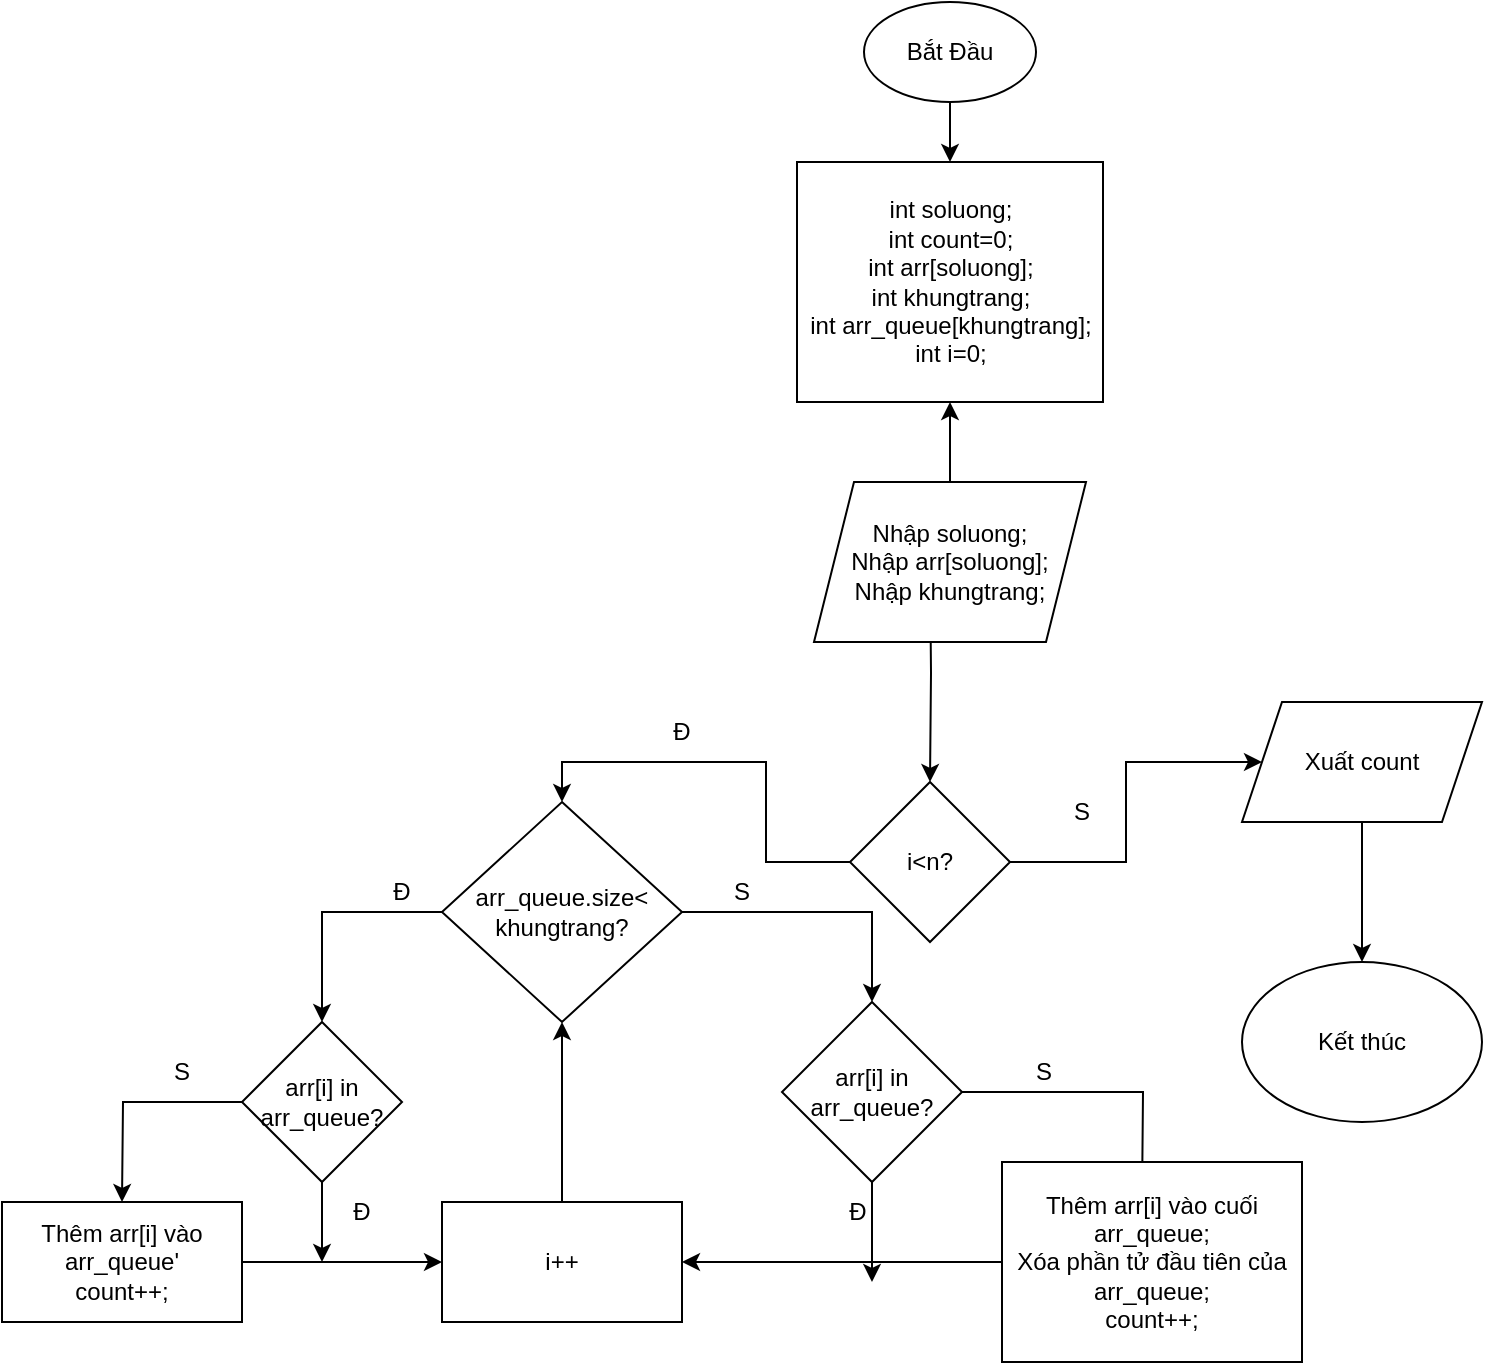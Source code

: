 <mxfile version="20.7.4" type="github">
  <diagram id="C5RBs43oDa-KdzZeNtuy" name="Page-1">
    <mxGraphModel dx="2501" dy="795" grid="1" gridSize="10" guides="1" tooltips="1" connect="1" arrows="1" fold="1" page="1" pageScale="1" pageWidth="827" pageHeight="1169" math="0" shadow="0">
      <root>
        <mxCell id="WIyWlLk6GJQsqaUBKTNV-0" />
        <mxCell id="WIyWlLk6GJQsqaUBKTNV-1" parent="WIyWlLk6GJQsqaUBKTNV-0" />
        <mxCell id="mfc4kneGcmuvhEs4_QGk-2" style="edgeStyle=orthogonalEdgeStyle;rounded=0;orthogonalLoop=1;jettySize=auto;html=1;entryX=0.5;entryY=0;entryDx=0;entryDy=0;" edge="1" parent="WIyWlLk6GJQsqaUBKTNV-1" source="mfc4kneGcmuvhEs4_QGk-0" target="mfc4kneGcmuvhEs4_QGk-1">
          <mxGeometry relative="1" as="geometry" />
        </mxCell>
        <mxCell id="mfc4kneGcmuvhEs4_QGk-0" value="Bắt Đầu" style="ellipse;whiteSpace=wrap;html=1;" vertex="1" parent="WIyWlLk6GJQsqaUBKTNV-1">
          <mxGeometry x="291" y="20" width="86" height="50" as="geometry" />
        </mxCell>
        <mxCell id="mfc4kneGcmuvhEs4_QGk-26" style="edgeStyle=orthogonalEdgeStyle;rounded=0;orthogonalLoop=1;jettySize=auto;html=1;" edge="1" parent="WIyWlLk6GJQsqaUBKTNV-1" target="mfc4kneGcmuvhEs4_QGk-3">
          <mxGeometry relative="1" as="geometry">
            <mxPoint x="324" y="300" as="sourcePoint" />
          </mxGeometry>
        </mxCell>
        <mxCell id="mfc4kneGcmuvhEs4_QGk-1" value="&lt;div&gt;int soluong;&lt;/div&gt;&lt;div&gt;int count=0;&lt;/div&gt;&lt;div&gt;int arr[soluong];&lt;/div&gt;&lt;div&gt;int khungtrang;&lt;/div&gt;&lt;div&gt;int arr_queue[khungtrang];&lt;/div&gt;&lt;div&gt;int i=0;&lt;br&gt;&lt;/div&gt;" style="rounded=0;whiteSpace=wrap;html=1;" vertex="1" parent="WIyWlLk6GJQsqaUBKTNV-1">
          <mxGeometry x="257.5" y="100" width="153" height="120" as="geometry" />
        </mxCell>
        <mxCell id="mfc4kneGcmuvhEs4_QGk-7" style="edgeStyle=orthogonalEdgeStyle;rounded=0;orthogonalLoop=1;jettySize=auto;html=1;entryX=0.5;entryY=0;entryDx=0;entryDy=0;" edge="1" parent="WIyWlLk6GJQsqaUBKTNV-1" source="mfc4kneGcmuvhEs4_QGk-3" target="mfc4kneGcmuvhEs4_QGk-6">
          <mxGeometry relative="1" as="geometry" />
        </mxCell>
        <mxCell id="mfc4kneGcmuvhEs4_QGk-24" style="edgeStyle=orthogonalEdgeStyle;rounded=0;orthogonalLoop=1;jettySize=auto;html=1;entryX=0;entryY=0.5;entryDx=0;entryDy=0;" edge="1" parent="WIyWlLk6GJQsqaUBKTNV-1" source="mfc4kneGcmuvhEs4_QGk-3" target="mfc4kneGcmuvhEs4_QGk-4">
          <mxGeometry relative="1" as="geometry" />
        </mxCell>
        <mxCell id="mfc4kneGcmuvhEs4_QGk-3" value="i&amp;lt;n?" style="rhombus;whiteSpace=wrap;html=1;" vertex="1" parent="WIyWlLk6GJQsqaUBKTNV-1">
          <mxGeometry x="284" y="410" width="80" height="80" as="geometry" />
        </mxCell>
        <mxCell id="mfc4kneGcmuvhEs4_QGk-25" style="edgeStyle=orthogonalEdgeStyle;rounded=0;orthogonalLoop=1;jettySize=auto;html=1;entryX=0.5;entryY=0;entryDx=0;entryDy=0;" edge="1" parent="WIyWlLk6GJQsqaUBKTNV-1" source="mfc4kneGcmuvhEs4_QGk-4" target="mfc4kneGcmuvhEs4_QGk-5">
          <mxGeometry relative="1" as="geometry" />
        </mxCell>
        <mxCell id="mfc4kneGcmuvhEs4_QGk-4" value="Xuất count" style="shape=parallelogram;perimeter=parallelogramPerimeter;whiteSpace=wrap;html=1;fixedSize=1;" vertex="1" parent="WIyWlLk6GJQsqaUBKTNV-1">
          <mxGeometry x="480" y="370" width="120" height="60" as="geometry" />
        </mxCell>
        <mxCell id="mfc4kneGcmuvhEs4_QGk-5" value="Kết thúc" style="ellipse;whiteSpace=wrap;html=1;" vertex="1" parent="WIyWlLk6GJQsqaUBKTNV-1">
          <mxGeometry x="480" y="500" width="120" height="80" as="geometry" />
        </mxCell>
        <mxCell id="mfc4kneGcmuvhEs4_QGk-10" style="edgeStyle=orthogonalEdgeStyle;rounded=0;orthogonalLoop=1;jettySize=auto;html=1;entryX=0.5;entryY=0;entryDx=0;entryDy=0;" edge="1" parent="WIyWlLk6GJQsqaUBKTNV-1" source="mfc4kneGcmuvhEs4_QGk-6" target="mfc4kneGcmuvhEs4_QGk-9">
          <mxGeometry relative="1" as="geometry" />
        </mxCell>
        <mxCell id="mfc4kneGcmuvhEs4_QGk-11" style="edgeStyle=orthogonalEdgeStyle;rounded=0;orthogonalLoop=1;jettySize=auto;html=1;entryX=0.5;entryY=0;entryDx=0;entryDy=0;" edge="1" parent="WIyWlLk6GJQsqaUBKTNV-1" source="mfc4kneGcmuvhEs4_QGk-6" target="mfc4kneGcmuvhEs4_QGk-8">
          <mxGeometry relative="1" as="geometry" />
        </mxCell>
        <mxCell id="mfc4kneGcmuvhEs4_QGk-6" value="&lt;div&gt;arr_queue.size&amp;lt;&lt;/div&gt;&lt;div&gt;khungtrang?&lt;br&gt;&lt;/div&gt;" style="rhombus;whiteSpace=wrap;html=1;" vertex="1" parent="WIyWlLk6GJQsqaUBKTNV-1">
          <mxGeometry x="80" y="420" width="120" height="110" as="geometry" />
        </mxCell>
        <mxCell id="mfc4kneGcmuvhEs4_QGk-19" style="edgeStyle=orthogonalEdgeStyle;rounded=0;orthogonalLoop=1;jettySize=auto;html=1;" edge="1" parent="WIyWlLk6GJQsqaUBKTNV-1" source="mfc4kneGcmuvhEs4_QGk-8">
          <mxGeometry relative="1" as="geometry">
            <mxPoint x="430" y="620" as="targetPoint" />
          </mxGeometry>
        </mxCell>
        <mxCell id="mfc4kneGcmuvhEs4_QGk-33" style="edgeStyle=orthogonalEdgeStyle;rounded=0;orthogonalLoop=1;jettySize=auto;html=1;" edge="1" parent="WIyWlLk6GJQsqaUBKTNV-1" source="mfc4kneGcmuvhEs4_QGk-8">
          <mxGeometry relative="1" as="geometry">
            <mxPoint x="295" y="660" as="targetPoint" />
          </mxGeometry>
        </mxCell>
        <mxCell id="mfc4kneGcmuvhEs4_QGk-8" value="arr[i] in arr_queue?" style="rhombus;whiteSpace=wrap;html=1;" vertex="1" parent="WIyWlLk6GJQsqaUBKTNV-1">
          <mxGeometry x="250" y="520" width="90" height="90" as="geometry" />
        </mxCell>
        <mxCell id="mfc4kneGcmuvhEs4_QGk-14" style="edgeStyle=orthogonalEdgeStyle;rounded=0;orthogonalLoop=1;jettySize=auto;html=1;" edge="1" parent="WIyWlLk6GJQsqaUBKTNV-1" source="mfc4kneGcmuvhEs4_QGk-9">
          <mxGeometry relative="1" as="geometry">
            <mxPoint x="-80" y="620" as="targetPoint" />
          </mxGeometry>
        </mxCell>
        <mxCell id="mfc4kneGcmuvhEs4_QGk-17" style="edgeStyle=orthogonalEdgeStyle;rounded=0;orthogonalLoop=1;jettySize=auto;html=1;" edge="1" parent="WIyWlLk6GJQsqaUBKTNV-1" source="mfc4kneGcmuvhEs4_QGk-9">
          <mxGeometry relative="1" as="geometry">
            <mxPoint x="20" y="650" as="targetPoint" />
          </mxGeometry>
        </mxCell>
        <mxCell id="mfc4kneGcmuvhEs4_QGk-9" value="arr[i] in arr_queue?" style="rhombus;whiteSpace=wrap;html=1;" vertex="1" parent="WIyWlLk6GJQsqaUBKTNV-1">
          <mxGeometry x="-20" y="530" width="80" height="80" as="geometry" />
        </mxCell>
        <mxCell id="mfc4kneGcmuvhEs4_QGk-16" style="edgeStyle=orthogonalEdgeStyle;rounded=0;orthogonalLoop=1;jettySize=auto;html=1;entryX=0;entryY=0.5;entryDx=0;entryDy=0;" edge="1" parent="WIyWlLk6GJQsqaUBKTNV-1" source="mfc4kneGcmuvhEs4_QGk-13" target="mfc4kneGcmuvhEs4_QGk-15">
          <mxGeometry relative="1" as="geometry" />
        </mxCell>
        <mxCell id="mfc4kneGcmuvhEs4_QGk-13" value="&lt;div&gt;Thêm arr[i] vào arr_queue&#39;&lt;/div&gt;&lt;div&gt;count++;&lt;br&gt;&lt;/div&gt;" style="rounded=0;whiteSpace=wrap;html=1;" vertex="1" parent="WIyWlLk6GJQsqaUBKTNV-1">
          <mxGeometry x="-140" y="620" width="120" height="60" as="geometry" />
        </mxCell>
        <mxCell id="mfc4kneGcmuvhEs4_QGk-35" style="edgeStyle=orthogonalEdgeStyle;rounded=0;orthogonalLoop=1;jettySize=auto;html=1;entryX=0.5;entryY=1;entryDx=0;entryDy=0;" edge="1" parent="WIyWlLk6GJQsqaUBKTNV-1" source="mfc4kneGcmuvhEs4_QGk-15" target="mfc4kneGcmuvhEs4_QGk-6">
          <mxGeometry relative="1" as="geometry" />
        </mxCell>
        <mxCell id="mfc4kneGcmuvhEs4_QGk-15" value="i++" style="rounded=0;whiteSpace=wrap;html=1;" vertex="1" parent="WIyWlLk6GJQsqaUBKTNV-1">
          <mxGeometry x="80" y="620" width="120" height="60" as="geometry" />
        </mxCell>
        <mxCell id="mfc4kneGcmuvhEs4_QGk-21" style="edgeStyle=orthogonalEdgeStyle;rounded=0;orthogonalLoop=1;jettySize=auto;html=1;entryX=1;entryY=0.5;entryDx=0;entryDy=0;" edge="1" parent="WIyWlLk6GJQsqaUBKTNV-1" source="mfc4kneGcmuvhEs4_QGk-20" target="mfc4kneGcmuvhEs4_QGk-15">
          <mxGeometry relative="1" as="geometry" />
        </mxCell>
        <mxCell id="mfc4kneGcmuvhEs4_QGk-20" value="&lt;div&gt;Thêm arr[i] vào cuối arr_queue;&lt;/div&gt;&lt;div&gt;Xóa phần tử đầu tiên của arr_queue;&lt;/div&gt;&lt;div&gt;count++;&lt;br&gt;&lt;/div&gt;" style="rounded=0;whiteSpace=wrap;html=1;" vertex="1" parent="WIyWlLk6GJQsqaUBKTNV-1">
          <mxGeometry x="360" y="600" width="150" height="100" as="geometry" />
        </mxCell>
        <mxCell id="mfc4kneGcmuvhEs4_QGk-45" style="edgeStyle=orthogonalEdgeStyle;rounded=0;orthogonalLoop=1;jettySize=auto;html=1;" edge="1" parent="WIyWlLk6GJQsqaUBKTNV-1" source="mfc4kneGcmuvhEs4_QGk-27" target="mfc4kneGcmuvhEs4_QGk-1">
          <mxGeometry relative="1" as="geometry" />
        </mxCell>
        <mxCell id="mfc4kneGcmuvhEs4_QGk-27" value="&lt;div&gt;Nhập soluong;&lt;/div&gt;&lt;div&gt;Nhập arr[soluong];&lt;/div&gt;&lt;div&gt;Nhập khungtrang;&lt;br&gt;&lt;/div&gt;" style="shape=parallelogram;perimeter=parallelogramPerimeter;whiteSpace=wrap;html=1;fixedSize=1;" vertex="1" parent="WIyWlLk6GJQsqaUBKTNV-1">
          <mxGeometry x="266" y="260" width="136" height="80" as="geometry" />
        </mxCell>
        <mxCell id="mfc4kneGcmuvhEs4_QGk-31" value="Đ" style="text;html=1;strokeColor=none;fillColor=none;align=center;verticalAlign=middle;whiteSpace=wrap;rounded=0;" vertex="1" parent="WIyWlLk6GJQsqaUBKTNV-1">
          <mxGeometry x="170" y="370" width="60" height="30" as="geometry" />
        </mxCell>
        <mxCell id="mfc4kneGcmuvhEs4_QGk-36" value="Đ" style="text;html=1;strokeColor=none;fillColor=none;align=center;verticalAlign=middle;whiteSpace=wrap;rounded=0;" vertex="1" parent="WIyWlLk6GJQsqaUBKTNV-1">
          <mxGeometry x="257.5" y="610" width="60" height="30" as="geometry" />
        </mxCell>
        <mxCell id="mfc4kneGcmuvhEs4_QGk-37" value="Đ" style="text;html=1;strokeColor=none;fillColor=none;align=center;verticalAlign=middle;whiteSpace=wrap;rounded=0;" vertex="1" parent="WIyWlLk6GJQsqaUBKTNV-1">
          <mxGeometry x="10" y="610" width="60" height="30" as="geometry" />
        </mxCell>
        <mxCell id="mfc4kneGcmuvhEs4_QGk-38" value="Đ" style="text;html=1;strokeColor=none;fillColor=none;align=center;verticalAlign=middle;whiteSpace=wrap;rounded=0;" vertex="1" parent="WIyWlLk6GJQsqaUBKTNV-1">
          <mxGeometry x="30" y="450" width="60" height="30" as="geometry" />
        </mxCell>
        <mxCell id="mfc4kneGcmuvhEs4_QGk-39" value="S" style="text;html=1;strokeColor=none;fillColor=none;align=center;verticalAlign=middle;whiteSpace=wrap;rounded=0;" vertex="1" parent="WIyWlLk6GJQsqaUBKTNV-1">
          <mxGeometry x="370" y="410" width="60" height="30" as="geometry" />
        </mxCell>
        <mxCell id="mfc4kneGcmuvhEs4_QGk-40" value="S" style="text;html=1;strokeColor=none;fillColor=none;align=center;verticalAlign=middle;whiteSpace=wrap;rounded=0;" vertex="1" parent="WIyWlLk6GJQsqaUBKTNV-1">
          <mxGeometry x="-80" y="540" width="60" height="30" as="geometry" />
        </mxCell>
        <mxCell id="mfc4kneGcmuvhEs4_QGk-41" value="S" style="text;html=1;strokeColor=none;fillColor=none;align=center;verticalAlign=middle;whiteSpace=wrap;rounded=0;" vertex="1" parent="WIyWlLk6GJQsqaUBKTNV-1">
          <mxGeometry x="200" y="450" width="60" height="30" as="geometry" />
        </mxCell>
        <mxCell id="mfc4kneGcmuvhEs4_QGk-42" value="S" style="text;html=1;strokeColor=none;fillColor=none;align=center;verticalAlign=middle;whiteSpace=wrap;rounded=0;" vertex="1" parent="WIyWlLk6GJQsqaUBKTNV-1">
          <mxGeometry x="350.5" y="540" width="60" height="30" as="geometry" />
        </mxCell>
      </root>
    </mxGraphModel>
  </diagram>
</mxfile>
